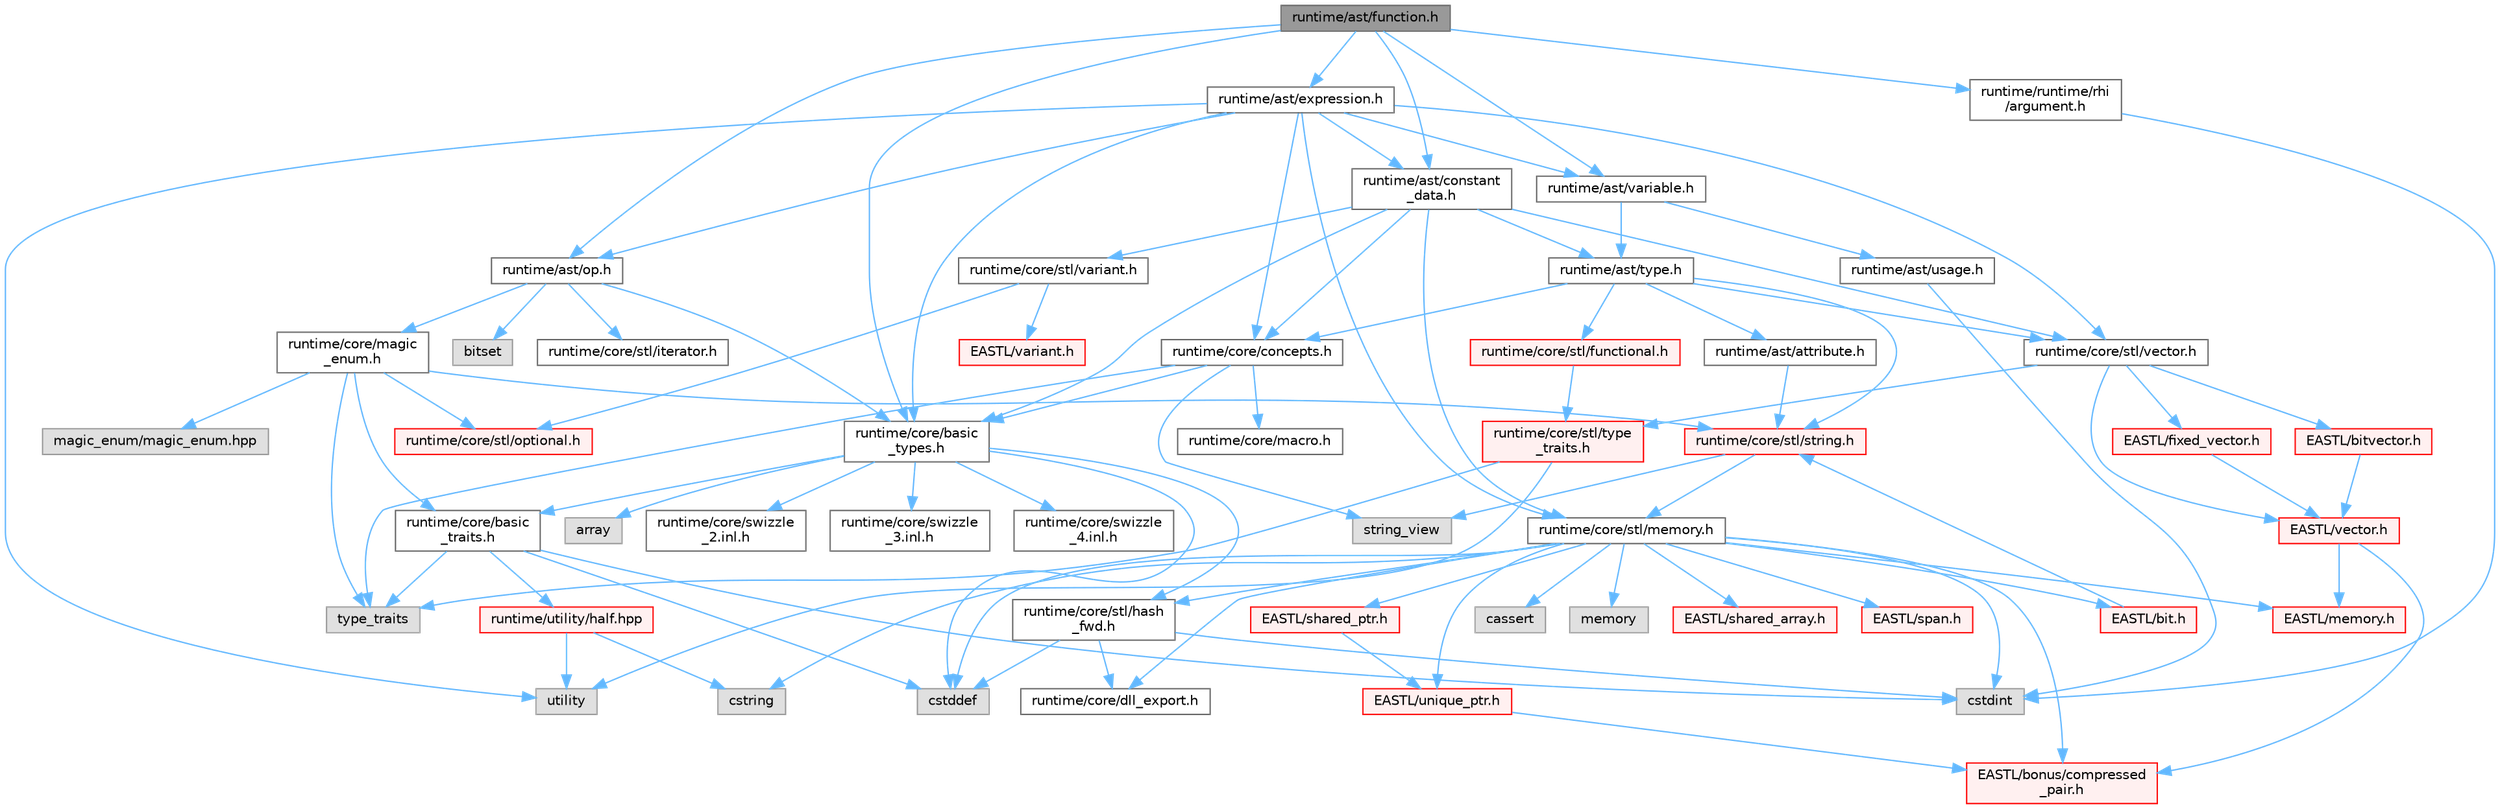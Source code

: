 digraph "runtime/ast/function.h"
{
 // LATEX_PDF_SIZE
  bgcolor="transparent";
  edge [fontname=Helvetica,fontsize=10,labelfontname=Helvetica,labelfontsize=10];
  node [fontname=Helvetica,fontsize=10,shape=box,height=0.2,width=0.4];
  Node1 [id="Node000001",label="runtime/ast/function.h",height=0.2,width=0.4,color="gray40", fillcolor="grey60", style="filled", fontcolor="black",tooltip=" "];
  Node1 -> Node2 [id="edge92_Node000001_Node000002",color="steelblue1",style="solid",tooltip=" "];
  Node2 [id="Node000002",label="runtime/core/basic\l_types.h",height=0.2,width=0.4,color="grey40", fillcolor="white", style="filled",URL="$basic__types_8h.html",tooltip=" "];
  Node2 -> Node3 [id="edge93_Node000002_Node000003",color="steelblue1",style="solid",tooltip=" "];
  Node3 [id="Node000003",label="cstddef",height=0.2,width=0.4,color="grey60", fillcolor="#E0E0E0", style="filled",tooltip=" "];
  Node2 -> Node4 [id="edge94_Node000002_Node000004",color="steelblue1",style="solid",tooltip=" "];
  Node4 [id="Node000004",label="array",height=0.2,width=0.4,color="grey60", fillcolor="#E0E0E0", style="filled",tooltip=" "];
  Node2 -> Node5 [id="edge95_Node000002_Node000005",color="steelblue1",style="solid",tooltip=" "];
  Node5 [id="Node000005",label="runtime/core/stl/hash\l_fwd.h",height=0.2,width=0.4,color="grey40", fillcolor="white", style="filled",URL="$hash__fwd_8h.html",tooltip=" "];
  Node5 -> Node3 [id="edge96_Node000005_Node000003",color="steelblue1",style="solid",tooltip=" "];
  Node5 -> Node6 [id="edge97_Node000005_Node000006",color="steelblue1",style="solid",tooltip=" "];
  Node6 [id="Node000006",label="cstdint",height=0.2,width=0.4,color="grey60", fillcolor="#E0E0E0", style="filled",tooltip=" "];
  Node5 -> Node7 [id="edge98_Node000005_Node000007",color="steelblue1",style="solid",tooltip=" "];
  Node7 [id="Node000007",label="runtime/core/dll_export.h",height=0.2,width=0.4,color="grey40", fillcolor="white", style="filled",URL="$dll__export_8h.html",tooltip=" "];
  Node2 -> Node8 [id="edge99_Node000002_Node000008",color="steelblue1",style="solid",tooltip=" "];
  Node8 [id="Node000008",label="runtime/core/basic\l_traits.h",height=0.2,width=0.4,color="grey40", fillcolor="white", style="filled",URL="$basic__traits_8h.html",tooltip=" "];
  Node8 -> Node6 [id="edge100_Node000008_Node000006",color="steelblue1",style="solid",tooltip=" "];
  Node8 -> Node3 [id="edge101_Node000008_Node000003",color="steelblue1",style="solid",tooltip=" "];
  Node8 -> Node9 [id="edge102_Node000008_Node000009",color="steelblue1",style="solid",tooltip=" "];
  Node9 [id="Node000009",label="type_traits",height=0.2,width=0.4,color="grey60", fillcolor="#E0E0E0", style="filled",tooltip=" "];
  Node8 -> Node10 [id="edge103_Node000008_Node000010",color="steelblue1",style="solid",tooltip=" "];
  Node10 [id="Node000010",label="runtime/utility/half.hpp",height=0.2,width=0.4,color="red", fillcolor="#FFF0F0", style="filled",URL="$half_8hpp.html",tooltip=" "];
  Node10 -> Node11 [id="edge104_Node000010_Node000011",color="steelblue1",style="solid",tooltip=" "];
  Node11 [id="Node000011",label="utility",height=0.2,width=0.4,color="grey60", fillcolor="#E0E0E0", style="filled",tooltip=" "];
  Node10 -> Node19 [id="edge105_Node000010_Node000019",color="steelblue1",style="solid",tooltip=" "];
  Node19 [id="Node000019",label="cstring",height=0.2,width=0.4,color="grey60", fillcolor="#E0E0E0", style="filled",tooltip=" "];
  Node2 -> Node21 [id="edge106_Node000002_Node000021",color="steelblue1",style="solid",tooltip=" "];
  Node21 [id="Node000021",label="runtime/core/swizzle\l_2.inl.h",height=0.2,width=0.4,color="grey40", fillcolor="white", style="filled",URL="$core_2swizzle__2_8inl_8h.html",tooltip=" "];
  Node2 -> Node22 [id="edge107_Node000002_Node000022",color="steelblue1",style="solid",tooltip=" "];
  Node22 [id="Node000022",label="runtime/core/swizzle\l_3.inl.h",height=0.2,width=0.4,color="grey40", fillcolor="white", style="filled",URL="$core_2swizzle__3_8inl_8h.html",tooltip=" "];
  Node2 -> Node23 [id="edge108_Node000002_Node000023",color="steelblue1",style="solid",tooltip=" "];
  Node23 [id="Node000023",label="runtime/core/swizzle\l_4.inl.h",height=0.2,width=0.4,color="grey40", fillcolor="white", style="filled",URL="$core_2swizzle__4_8inl_8h.html",tooltip=" "];
  Node1 -> Node24 [id="edge109_Node000001_Node000024",color="steelblue1",style="solid",tooltip=" "];
  Node24 [id="Node000024",label="runtime/ast/op.h",height=0.2,width=0.4,color="grey40", fillcolor="white", style="filled",URL="$op_8h.html",tooltip=" "];
  Node24 -> Node25 [id="edge110_Node000024_Node000025",color="steelblue1",style="solid",tooltip=" "];
  Node25 [id="Node000025",label="bitset",height=0.2,width=0.4,color="grey60", fillcolor="#E0E0E0", style="filled",tooltip=" "];
  Node24 -> Node26 [id="edge111_Node000024_Node000026",color="steelblue1",style="solid",tooltip=" "];
  Node26 [id="Node000026",label="runtime/core/stl/iterator.h",height=0.2,width=0.4,color="grey40", fillcolor="white", style="filled",URL="$core_2stl_2iterator_8h.html",tooltip=" "];
  Node24 -> Node2 [id="edge112_Node000024_Node000002",color="steelblue1",style="solid",tooltip=" "];
  Node24 -> Node27 [id="edge113_Node000024_Node000027",color="steelblue1",style="solid",tooltip=" "];
  Node27 [id="Node000027",label="runtime/core/magic\l_enum.h",height=0.2,width=0.4,color="grey40", fillcolor="white", style="filled",URL="$magic__enum_8h.html",tooltip=" "];
  Node27 -> Node9 [id="edge114_Node000027_Node000009",color="steelblue1",style="solid",tooltip=" "];
  Node27 -> Node8 [id="edge115_Node000027_Node000008",color="steelblue1",style="solid",tooltip=" "];
  Node27 -> Node28 [id="edge116_Node000027_Node000028",color="steelblue1",style="solid",tooltip=" "];
  Node28 [id="Node000028",label="runtime/core/stl/string.h",height=0.2,width=0.4,color="red", fillcolor="#FFF0F0", style="filled",URL="$string_8h.html",tooltip=" "];
  Node28 -> Node30 [id="edge117_Node000028_Node000030",color="steelblue1",style="solid",tooltip=" "];
  Node30 [id="Node000030",label="string_view",height=0.2,width=0.4,color="grey60", fillcolor="#E0E0E0", style="filled",tooltip=" "];
  Node28 -> Node31 [id="edge118_Node000028_Node000031",color="steelblue1",style="solid",tooltip=" "];
  Node31 [id="Node000031",label="runtime/core/stl/memory.h",height=0.2,width=0.4,color="grey40", fillcolor="white", style="filled",URL="$core_2stl_2memory_8h.html",tooltip=" "];
  Node31 -> Node3 [id="edge119_Node000031_Node000003",color="steelblue1",style="solid",tooltip=" "];
  Node31 -> Node6 [id="edge120_Node000031_Node000006",color="steelblue1",style="solid",tooltip=" "];
  Node31 -> Node32 [id="edge121_Node000031_Node000032",color="steelblue1",style="solid",tooltip=" "];
  Node32 [id="Node000032",label="cassert",height=0.2,width=0.4,color="grey60", fillcolor="#E0E0E0", style="filled",tooltip=" "];
  Node31 -> Node33 [id="edge122_Node000031_Node000033",color="steelblue1",style="solid",tooltip=" "];
  Node33 [id="Node000033",label="memory",height=0.2,width=0.4,color="grey60", fillcolor="#E0E0E0", style="filled",tooltip=" "];
  Node31 -> Node19 [id="edge123_Node000031_Node000019",color="steelblue1",style="solid",tooltip=" "];
  Node31 -> Node34 [id="edge124_Node000031_Node000034",color="steelblue1",style="solid",tooltip=" "];
  Node34 [id="Node000034",label="EASTL/bit.h",height=0.2,width=0.4,color="red", fillcolor="#FFF0F0", style="filled",URL="$bit_8h.html",tooltip=" "];
  Node34 -> Node28 [id="edge125_Node000034_Node000028",color="steelblue1",style="solid",tooltip=" "];
  Node31 -> Node55 [id="edge126_Node000031_Node000055",color="steelblue1",style="solid",tooltip=" "];
  Node55 [id="Node000055",label="EASTL/memory.h",height=0.2,width=0.4,color="red", fillcolor="#FFF0F0", style="filled",URL="$_e_a_s_t_l_2include_2_e_a_s_t_l_2memory_8h.html",tooltip=" "];
  Node31 -> Node82 [id="edge127_Node000031_Node000082",color="steelblue1",style="solid",tooltip=" "];
  Node82 [id="Node000082",label="EASTL/shared_array.h",height=0.2,width=0.4,color="red", fillcolor="#FFF0F0", style="filled",URL="$shared__array_8h.html",tooltip=" "];
  Node31 -> Node84 [id="edge128_Node000031_Node000084",color="steelblue1",style="solid",tooltip=" "];
  Node84 [id="Node000084",label="EASTL/unique_ptr.h",height=0.2,width=0.4,color="red", fillcolor="#FFF0F0", style="filled",URL="$unique__ptr_8h.html",tooltip=" "];
  Node84 -> Node85 [id="edge129_Node000084_Node000085",color="steelblue1",style="solid",tooltip=" "];
  Node85 [id="Node000085",label="EASTL/bonus/compressed\l_pair.h",height=0.2,width=0.4,color="red", fillcolor="#FFF0F0", style="filled",URL="$compressed__pair_8h.html",tooltip=" "];
  Node31 -> Node87 [id="edge130_Node000031_Node000087",color="steelblue1",style="solid",tooltip=" "];
  Node87 [id="Node000087",label="EASTL/shared_ptr.h",height=0.2,width=0.4,color="red", fillcolor="#FFF0F0", style="filled",URL="$shared__ptr_8h.html",tooltip=" "];
  Node87 -> Node84 [id="edge131_Node000087_Node000084",color="steelblue1",style="solid",tooltip=" "];
  Node31 -> Node167 [id="edge132_Node000031_Node000167",color="steelblue1",style="solid",tooltip=" "];
  Node167 [id="Node000167",label="EASTL/span.h",height=0.2,width=0.4,color="red", fillcolor="#FFF0F0", style="filled",URL="$span_8h.html",tooltip=" "];
  Node31 -> Node85 [id="edge133_Node000031_Node000085",color="steelblue1",style="solid",tooltip=" "];
  Node31 -> Node7 [id="edge134_Node000031_Node000007",color="steelblue1",style="solid",tooltip=" "];
  Node31 -> Node5 [id="edge135_Node000031_Node000005",color="steelblue1",style="solid",tooltip=" "];
  Node27 -> Node169 [id="edge136_Node000027_Node000169",color="steelblue1",style="solid",tooltip=" "];
  Node169 [id="Node000169",label="runtime/core/stl/optional.h",height=0.2,width=0.4,color="red", fillcolor="#FFF0F0", style="filled",URL="$core_2stl_2optional_8h.html",tooltip=" "];
  Node27 -> Node171 [id="edge137_Node000027_Node000171",color="steelblue1",style="solid",tooltip=" "];
  Node171 [id="Node000171",label="magic_enum/magic_enum.hpp",height=0.2,width=0.4,color="grey60", fillcolor="#E0E0E0", style="filled",tooltip=" "];
  Node1 -> Node172 [id="edge138_Node000001_Node000172",color="steelblue1",style="solid",tooltip=" "];
  Node172 [id="Node000172",label="runtime/ast/variable.h",height=0.2,width=0.4,color="grey40", fillcolor="white", style="filled",URL="$variable_8h.html",tooltip=" "];
  Node172 -> Node173 [id="edge139_Node000172_Node000173",color="steelblue1",style="solid",tooltip=" "];
  Node173 [id="Node000173",label="runtime/ast/type.h",height=0.2,width=0.4,color="grey40", fillcolor="white", style="filled",URL="$type_8h.html",tooltip=" "];
  Node173 -> Node174 [id="edge140_Node000173_Node000174",color="steelblue1",style="solid",tooltip=" "];
  Node174 [id="Node000174",label="runtime/core/stl/vector.h",height=0.2,width=0.4,color="grey40", fillcolor="white", style="filled",URL="$core_2stl_2vector_8h.html",tooltip=" "];
  Node174 -> Node175 [id="edge141_Node000174_Node000175",color="steelblue1",style="solid",tooltip=" "];
  Node175 [id="Node000175",label="EASTL/vector.h",height=0.2,width=0.4,color="red", fillcolor="#FFF0F0", style="filled",URL="$_e_a_s_t_l_2include_2_e_a_s_t_l_2vector_8h.html",tooltip=" "];
  Node175 -> Node85 [id="edge142_Node000175_Node000085",color="steelblue1",style="solid",tooltip=" "];
  Node175 -> Node55 [id="edge143_Node000175_Node000055",color="steelblue1",style="solid",tooltip=" "];
  Node174 -> Node176 [id="edge144_Node000174_Node000176",color="steelblue1",style="solid",tooltip=" "];
  Node176 [id="Node000176",label="EASTL/fixed_vector.h",height=0.2,width=0.4,color="red", fillcolor="#FFF0F0", style="filled",URL="$fixed__vector_8h.html",tooltip=" "];
  Node176 -> Node175 [id="edge145_Node000176_Node000175",color="steelblue1",style="solid",tooltip=" "];
  Node174 -> Node178 [id="edge146_Node000174_Node000178",color="steelblue1",style="solid",tooltip=" "];
  Node178 [id="Node000178",label="EASTL/bitvector.h",height=0.2,width=0.4,color="red", fillcolor="#FFF0F0", style="filled",URL="$bitvector_8h.html",tooltip=" "];
  Node178 -> Node175 [id="edge147_Node000178_Node000175",color="steelblue1",style="solid",tooltip=" "];
  Node174 -> Node180 [id="edge148_Node000174_Node000180",color="steelblue1",style="solid",tooltip=" "];
  Node180 [id="Node000180",label="runtime/core/stl/type\l_traits.h",height=0.2,width=0.4,color="red", fillcolor="#FFF0F0", style="filled",URL="$core_2stl_2type__traits_8h.html",tooltip=" "];
  Node180 -> Node11 [id="edge149_Node000180_Node000011",color="steelblue1",style="solid",tooltip=" "];
  Node180 -> Node9 [id="edge150_Node000180_Node000009",color="steelblue1",style="solid",tooltip=" "];
  Node173 -> Node28 [id="edge151_Node000173_Node000028",color="steelblue1",style="solid",tooltip=" "];
  Node173 -> Node181 [id="edge152_Node000173_Node000181",color="steelblue1",style="solid",tooltip=" "];
  Node181 [id="Node000181",label="runtime/core/stl/functional.h",height=0.2,width=0.4,color="red", fillcolor="#FFF0F0", style="filled",URL="$core_2stl_2functional_8h.html",tooltip=" "];
  Node181 -> Node180 [id="edge153_Node000181_Node000180",color="steelblue1",style="solid",tooltip=" "];
  Node173 -> Node184 [id="edge154_Node000173_Node000184",color="steelblue1",style="solid",tooltip=" "];
  Node184 [id="Node000184",label="runtime/core/concepts.h",height=0.2,width=0.4,color="grey40", fillcolor="white", style="filled",URL="$concepts_8h.html",tooltip=" "];
  Node184 -> Node9 [id="edge155_Node000184_Node000009",color="steelblue1",style="solid",tooltip=" "];
  Node184 -> Node30 [id="edge156_Node000184_Node000030",color="steelblue1",style="solid",tooltip=" "];
  Node184 -> Node185 [id="edge157_Node000184_Node000185",color="steelblue1",style="solid",tooltip=" "];
  Node185 [id="Node000185",label="runtime/core/macro.h",height=0.2,width=0.4,color="grey40", fillcolor="white", style="filled",URL="$macro_8h.html",tooltip=" "];
  Node184 -> Node2 [id="edge158_Node000184_Node000002",color="steelblue1",style="solid",tooltip=" "];
  Node173 -> Node186 [id="edge159_Node000173_Node000186",color="steelblue1",style="solid",tooltip=" "];
  Node186 [id="Node000186",label="runtime/ast/attribute.h",height=0.2,width=0.4,color="grey40", fillcolor="white", style="filled",URL="$attribute_8h.html",tooltip=" "];
  Node186 -> Node28 [id="edge160_Node000186_Node000028",color="steelblue1",style="solid",tooltip=" "];
  Node172 -> Node187 [id="edge161_Node000172_Node000187",color="steelblue1",style="solid",tooltip=" "];
  Node187 [id="Node000187",label="runtime/ast/usage.h",height=0.2,width=0.4,color="grey40", fillcolor="white", style="filled",URL="$usage_8h.html",tooltip=" "];
  Node187 -> Node6 [id="edge162_Node000187_Node000006",color="steelblue1",style="solid",tooltip=" "];
  Node1 -> Node188 [id="edge163_Node000001_Node000188",color="steelblue1",style="solid",tooltip=" "];
  Node188 [id="Node000188",label="runtime/ast/expression.h",height=0.2,width=0.4,color="grey40", fillcolor="white", style="filled",URL="$expression_8h.html",tooltip=" "];
  Node188 -> Node174 [id="edge164_Node000188_Node000174",color="steelblue1",style="solid",tooltip=" "];
  Node188 -> Node31 [id="edge165_Node000188_Node000031",color="steelblue1",style="solid",tooltip=" "];
  Node188 -> Node184 [id="edge166_Node000188_Node000184",color="steelblue1",style="solid",tooltip=" "];
  Node188 -> Node2 [id="edge167_Node000188_Node000002",color="steelblue1",style="solid",tooltip=" "];
  Node188 -> Node172 [id="edge168_Node000188_Node000172",color="steelblue1",style="solid",tooltip=" "];
  Node188 -> Node24 [id="edge169_Node000188_Node000024",color="steelblue1",style="solid",tooltip=" "];
  Node188 -> Node189 [id="edge170_Node000188_Node000189",color="steelblue1",style="solid",tooltip=" "];
  Node189 [id="Node000189",label="runtime/ast/constant\l_data.h",height=0.2,width=0.4,color="grey40", fillcolor="white", style="filled",URL="$constant__data_8h.html",tooltip=" "];
  Node189 -> Node173 [id="edge171_Node000189_Node000173",color="steelblue1",style="solid",tooltip=" "];
  Node189 -> Node190 [id="edge172_Node000189_Node000190",color="steelblue1",style="solid",tooltip=" "];
  Node190 [id="Node000190",label="runtime/core/stl/variant.h",height=0.2,width=0.4,color="grey40", fillcolor="white", style="filled",URL="$core_2stl_2variant_8h.html",tooltip=" "];
  Node190 -> Node169 [id="edge173_Node000190_Node000169",color="steelblue1",style="solid",tooltip=" "];
  Node190 -> Node191 [id="edge174_Node000190_Node000191",color="steelblue1",style="solid",tooltip=" "];
  Node191 [id="Node000191",label="EASTL/variant.h",height=0.2,width=0.4,color="red", fillcolor="#FFF0F0", style="filled",URL="$_e_a_s_t_l_2include_2_e_a_s_t_l_2variant_8h.html",tooltip=" "];
  Node189 -> Node174 [id="edge175_Node000189_Node000174",color="steelblue1",style="solid",tooltip=" "];
  Node189 -> Node31 [id="edge176_Node000189_Node000031",color="steelblue1",style="solid",tooltip=" "];
  Node189 -> Node2 [id="edge177_Node000189_Node000002",color="steelblue1",style="solid",tooltip=" "];
  Node189 -> Node184 [id="edge178_Node000189_Node000184",color="steelblue1",style="solid",tooltip=" "];
  Node188 -> Node11 [id="edge179_Node000188_Node000011",color="steelblue1",style="solid",tooltip=" "];
  Node1 -> Node189 [id="edge180_Node000001_Node000189",color="steelblue1",style="solid",tooltip=" "];
  Node1 -> Node194 [id="edge181_Node000001_Node000194",color="steelblue1",style="solid",tooltip=" "];
  Node194 [id="Node000194",label="runtime/runtime/rhi\l/argument.h",height=0.2,width=0.4,color="grey40", fillcolor="white", style="filled",URL="$argument_8h.html",tooltip=" "];
  Node194 -> Node6 [id="edge182_Node000194_Node000006",color="steelblue1",style="solid",tooltip=" "];
}
